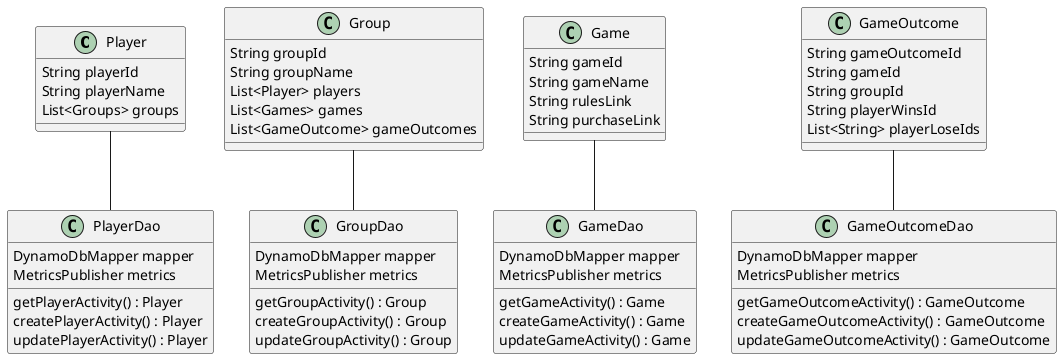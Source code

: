 @startuml

Player -- PlayerDao
Group -- GroupDao
Game -- GameDao
GameOutcome --  GameOutcomeDao

class Player {
String playerId
String playerName
List<Groups> groups
}

class Group {
String groupId
String groupName
List<Player> players
List<Games> games
List<GameOutcome> gameOutcomes
}

class Game {
String gameId
String gameName
String rulesLink
String purchaseLink
}

class GameOutcome {
String gameOutcomeId
String gameId
String groupId
String playerWinsId
List<String> playerLoseIds
}

class PlayerDao {
DynamoDbMapper mapper
MetricsPublisher metrics
getPlayerActivity() : Player
createPlayerActivity() : Player
updatePlayerActivity() : Player
}

class GroupDao {
DynamoDbMapper mapper
MetricsPublisher metrics
getGroupActivity() : Group
createGroupActivity() : Group
updateGroupActivity() : Group
}

class GameDao {
DynamoDbMapper mapper
MetricsPublisher metrics
getGameActivity() : Game
createGameActivity() : Game
updateGameActivity() : Game
}

class GameOutcomeDao {
DynamoDbMapper mapper
MetricsPublisher metrics
getGameOutcomeActivity() : GameOutcome
createGameOutcomeActivity() : GameOutcome
updateGameOutcomeActivity() : GameOutcome
}


newpage

class Exception
class RuntimeException
class PlayerNotFoundException
class GroupNotFoundException
class GameNotFoundException
class GameOutcomeNotFoundException
class PlayerInvalidException
class GroupInvalidException
class GameInvalidException
class OutcomeInvalidException
class InvalidAttributeValueException
class InvalidAttributeChangeException
class InvalidAttributeException
class PlaylistNotFoundException
Exception <|-- RuntimeException
RuntimeException <|-- InvalidAttributeException
RuntimeException <|-- PlaylistNotFoundException
InvalidAttributeException <|-- PlayerInvalidException
InvalidAttributeException <|-- GroupInvalidException
InvalidAttributeException <|-- GameInvalidException
InvalidAttributeException <|--  OutcomeInvalidException

InvalidAttributeException <|-- InvalidAttributeValueException
InvalidAttributeException <|-- InvalidAttributeChangeException


@enduml